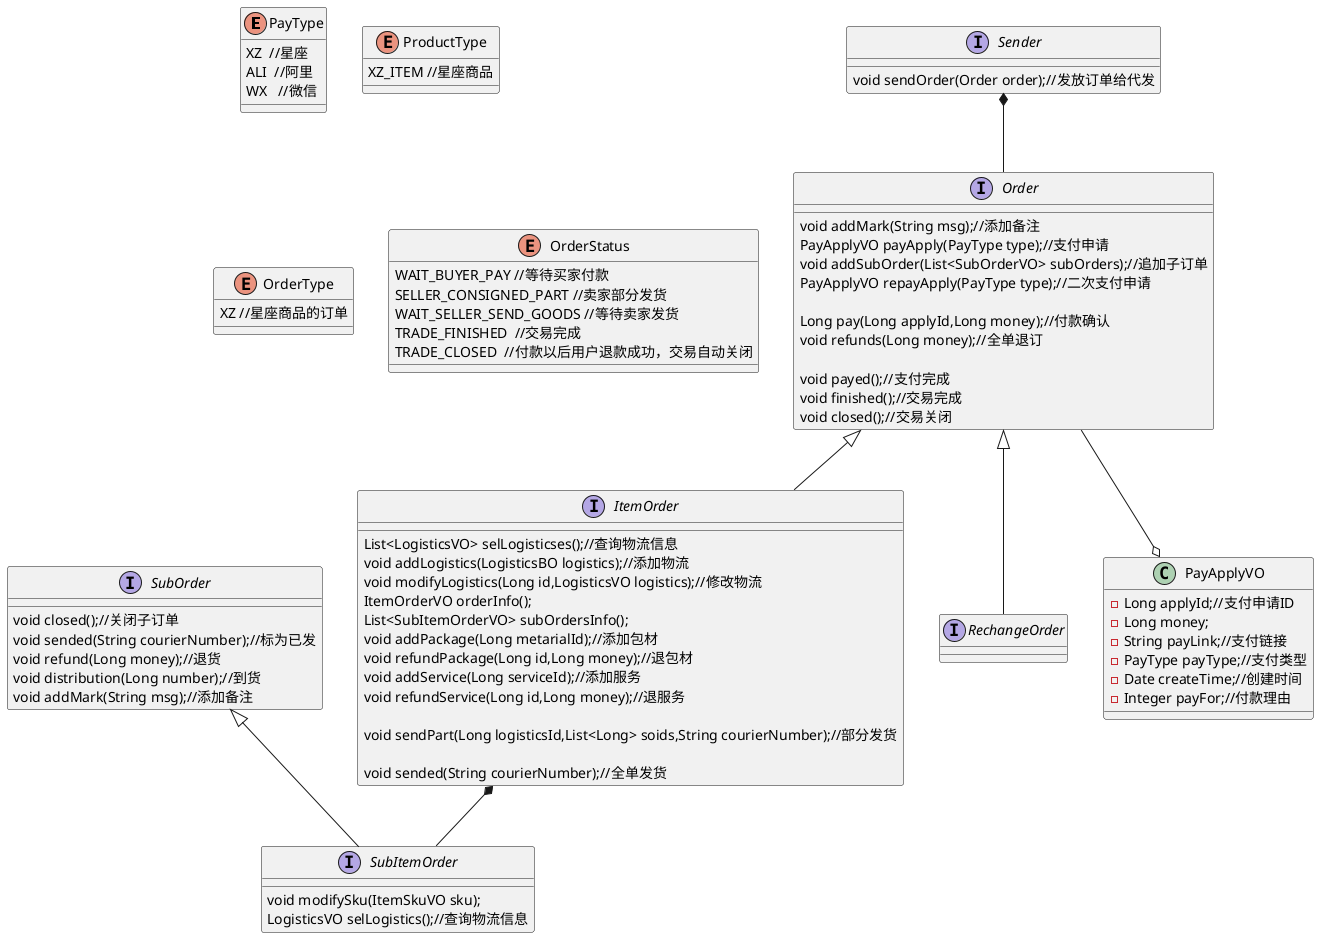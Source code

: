 @startuml
enum PayType{
XZ  //星座
ALI  //阿里
WX   //微信
}

interface Order{
void addMark(String msg);//添加备注
PayApplyVO payApply(PayType type);//支付申请
void addSubOrder(List<SubOrderVO> subOrders);//追加子订单
PayApplyVO repayApply(PayType type);//二次支付申请

Long pay(Long applyId,Long money);//付款确认
void refunds(Long money);//全单退订

void payed();//支付完成
void finished();//交易完成
void closed();//交易关闭
}

interface ItemOrder{
List<LogisticsVO> selLogisticses();//查询物流信息
void addLogistics(LogisticsBO logistics);//添加物流
void modifyLogistics(Long id,LogisticsVO logistics);//修改物流
ItemOrderVO orderInfo();
List<SubItemOrderVO> subOrdersInfo();
void addPackage(Long metarialId);//添加包材
void refundPackage(Long id,Long money);//退包材
void addService(Long serviceId);//添加服务
void refundService(Long id,Long money);//退服务

void sendPart(Long logisticsId,List<Long> soids,String courierNumber);//部分发货

void sended(String courierNumber);//全单发货
}

interface RechangeOrder{

}

interface SubOrder{
void closed();//关闭子订单
void sended(String courierNumber);//标为已发
void refund(Long money);//退货
void distribution(Long number);//到货
void addMark(String msg);//添加备注
}

interface SubItemOrder{
void modifySku(ItemSkuVO sku);
LogisticsVO selLogistics();//查询物流信息
}

interface Sender{
void sendOrder(Order order);//发放订单给代发
}

enum ProductType{
XZ_ITEM //星座商品

}

enum OrderType{
XZ //星座商品的订单

}

enum OrderStatus{
WAIT_BUYER_PAY //等待买家付款
SELLER_CONSIGNED_PART //卖家部分发货
WAIT_SELLER_SEND_GOODS //等待卖家发货
TRADE_FINISHED  //交易完成
TRADE_CLOSED  //付款以后用户退款成功，交易自动关闭

}



class PayApplyVO{
-Long applyId;//支付申请ID
-Long money;
-String payLink;//支付链接
-PayType payType;//支付类型
-Date createTime;//创建时间
-Integer payFor;//付款理由
}

SubOrder <|-- SubItemOrder
Order <|-- ItemOrder
Order <|-- RechangeOrder
ItemOrder *-- SubItemOrder
Sender *-- Order

Order --o PayApplyVO


@enduml